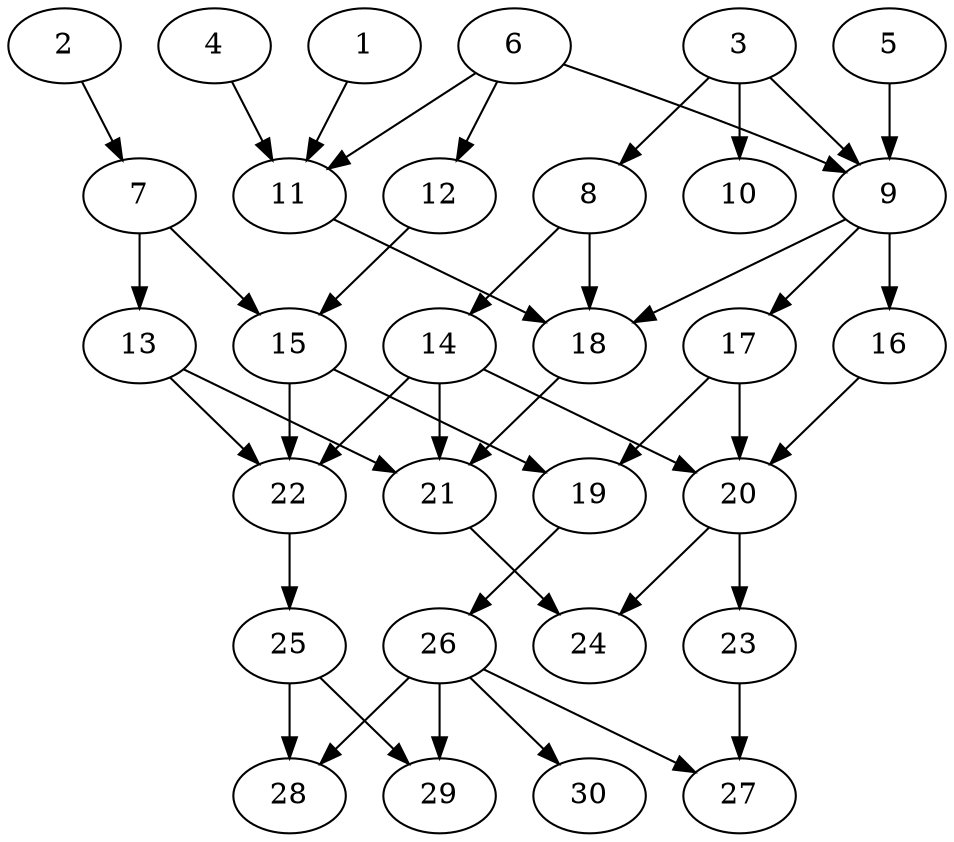 // DAG automatically generated by daggen at Fri Jul 29 10:40:31 2022
// daggen.exe --dot -n 30 --ccr 0.5 --fat 0.5 --regular 0.5 --density 0.5 -o data\30/random_30_33.gv 
digraph G {
  1 [compute_size="269624321795", trans_size="113234", result_size="13312", ram="42825008",alpha="0.02"]
  1 -> 11 [size ="13312"]
  2 [compute_size="8589934592", trans_size="545228", result_size="70656", ram="12344096",alpha="0.07"]
  2 -> 7 [size ="70656"]
  3 [compute_size="257634461698", trans_size="230688", result_size="13312", ram="34334768",alpha="0.02"]
  3 -> 8 [size ="13312"]
  3 -> 9 [size ="13312"]
  3 -> 10 [size ="13312"]
  4 [compute_size="1116555617766", trans_size="387238", result_size="54272", ram="51068144",alpha="0.06"]
  4 -> 11 [size ="54272"]
  5 [compute_size="1796046848", trans_size="1040776", result_size="74752", ram="32660480",alpha="0.00"]
  5 -> 9 [size ="74752"]
  6 [compute_size="249157340025", trans_size="666805", result_size="9216", ram="29772848",alpha="0.02"]
  6 -> 9 [size ="9216"]
  6 -> 11 [size ="9216"]
  6 -> 12 [size ="9216"]
  7 [compute_size="513750160204", trans_size="369176", result_size="1024", ram="14124512",alpha="0.07"]
  7 -> 13 [size ="1024"]
  7 -> 15 [size ="1024"]
  8 [compute_size="134217728000", trans_size="250125", result_size="1024", ram="5493296",alpha="0.06"]
  8 -> 14 [size ="1024"]
  8 -> 18 [size ="1024"]
  9 [compute_size="505995296289", trans_size="988954", result_size="9216", ram="16452992",alpha="0.16"]
  9 -> 16 [size ="9216"]
  9 -> 17 [size ="9216"]
  9 -> 18 [size ="9216"]
  10 [compute_size="270353301504", trans_size="513931", result_size="0", ram="33943520",alpha="0.17"]
  11 [compute_size="21121073152", trans_size="1047553", result_size="91136", ram="11116496",alpha="0.10"]
  11 -> 18 [size ="91136"]
  12 [compute_size="1052355067973", trans_size="110933", result_size="54272", ram="19811072",alpha="0.20"]
  12 -> 15 [size ="54272"]
  13 [compute_size="32777043968", trans_size="642797", result_size="91136", ram="22331216",alpha="0.07"]
  13 -> 21 [size ="91136"]
  13 -> 22 [size ="91136"]
  14 [compute_size="782757789696", trans_size="990169", result_size="54272", ram="22136384",alpha="0.19"]
  14 -> 20 [size ="54272"]
  14 -> 21 [size ="54272"]
  14 -> 22 [size ="54272"]
  15 [compute_size="16306126848", trans_size="748709", result_size="13312", ram="33672656",alpha="0.09"]
  15 -> 19 [size ="13312"]
  15 -> 22 [size ="13312"]
  16 [compute_size="231928233984", trans_size="40314", result_size="13312", ram="49664720",alpha="0.00"]
  16 -> 20 [size ="13312"]
  17 [compute_size="172786974720", trans_size="547881", result_size="74752", ram="27792848",alpha="0.09"]
  17 -> 19 [size ="74752"]
  17 -> 20 [size ="74752"]
  18 [compute_size="549755813888", trans_size="957753", result_size="91136", ram="16071248",alpha="0.14"]
  18 -> 21 [size ="91136"]
  19 [compute_size="324170416128", trans_size="797078", result_size="91136", ram="11648720",alpha="0.13"]
  19 -> 26 [size ="91136"]
  20 [compute_size="44930924544", trans_size="803152", result_size="70656", ram="31847888",alpha="0.17"]
  20 -> 23 [size ="70656"]
  20 -> 24 [size ="70656"]
  21 [compute_size="226808960061", trans_size="426976", result_size="13312", ram="9378848",alpha="0.07"]
  21 -> 24 [size ="13312"]
  22 [compute_size="39546060800", trans_size="515369", result_size="1024", ram="41827088",alpha="0.02"]
  22 -> 25 [size ="1024"]
  23 [compute_size="68719476736", trans_size="288551", result_size="74752", ram="30970352",alpha="0.00"]
  23 -> 27 [size ="74752"]
  24 [compute_size="7399702528", trans_size="130721", result_size="0", ram="23189744",alpha="0.07"]
  25 [compute_size="549755813888", trans_size="198751", result_size="91136", ram="50738672",alpha="0.05"]
  25 -> 28 [size ="91136"]
  25 -> 29 [size ="91136"]
  26 [compute_size="24579624960", trans_size="740365", result_size="54272", ram="12464480",alpha="0.06"]
  26 -> 27 [size ="54272"]
  26 -> 28 [size ="54272"]
  26 -> 29 [size ="54272"]
  26 -> 30 [size ="54272"]
  27 [compute_size="1430880256", trans_size="55723", result_size="0", ram="3765152",alpha="0.03"]
  28 [compute_size="159796283758", trans_size="123113", result_size="0", ram="34497920",alpha="0.07"]
  29 [compute_size="549755813888", trans_size="604115", result_size="0", ram="41950640",alpha="0.04"]
  30 [compute_size="549755813888", trans_size="942951", result_size="0", ram="32335760",alpha="0.07"]
}
